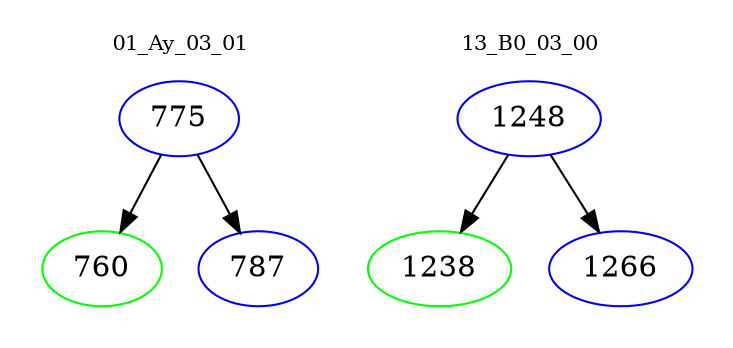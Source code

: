 digraph{
subgraph cluster_0 {
color = white
label = "01_Ay_03_01";
fontsize=10;
T0_775 [label="775", color="blue"]
T0_775 -> T0_760 [color="black"]
T0_760 [label="760", color="green"]
T0_775 -> T0_787 [color="black"]
T0_787 [label="787", color="blue"]
}
subgraph cluster_1 {
color = white
label = "13_B0_03_00";
fontsize=10;
T1_1248 [label="1248", color="blue"]
T1_1248 -> T1_1238 [color="black"]
T1_1238 [label="1238", color="green"]
T1_1248 -> T1_1266 [color="black"]
T1_1266 [label="1266", color="blue"]
}
}
